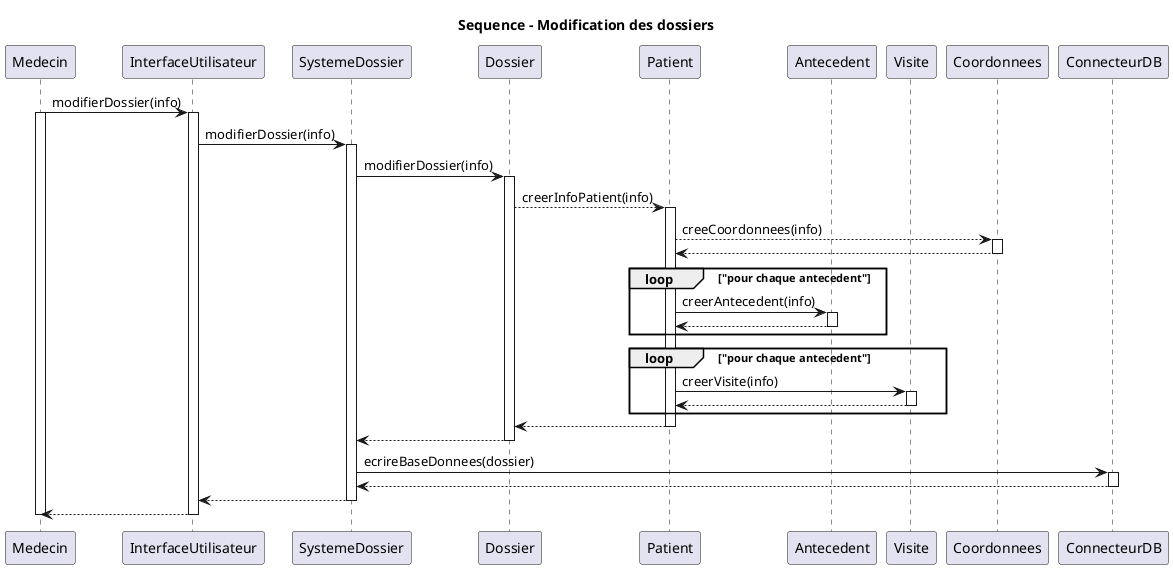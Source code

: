 @startuml sequenceModificationPatient

title Sequence - Modification des dossiers

participant Medecin as M
participant InterfaceUtilisateur as U
participant SystemeDossier as S
participant Dossier as D
participant Patient as P
participant Antecedent as A
participant Visite as V
participant Coordonnees as C
participant ConnecteurDB as DB


M -> U: modifierDossier(info)
activate M
activate U
U -> S: modifierDossier(info)
activate S
S -> D: modifierDossier(info)
activate D
D --> P: creerInfoPatient(info)
activate P
P --> C: creeCoordonnees(info)
activate C
C --> P
deactivate C

loop "pour chaque antecedent"
  P -> A: creerAntecedent(info)
  activate A
  A --> P
  deactivate A
end loop

loop "pour chaque antecedent"
  P -> V: creerVisite(info)
  activate V
  V --> P
  deactivate V
end loop

P --> D
deactivate P
D --> S
deactivate D
S -> DB: ecrireBaseDonnees(dossier)
activate DB
DB --> S
deactivate DB
S --> U
deactivate S
U --> M
deactivate U
deactivate M

@enduml

